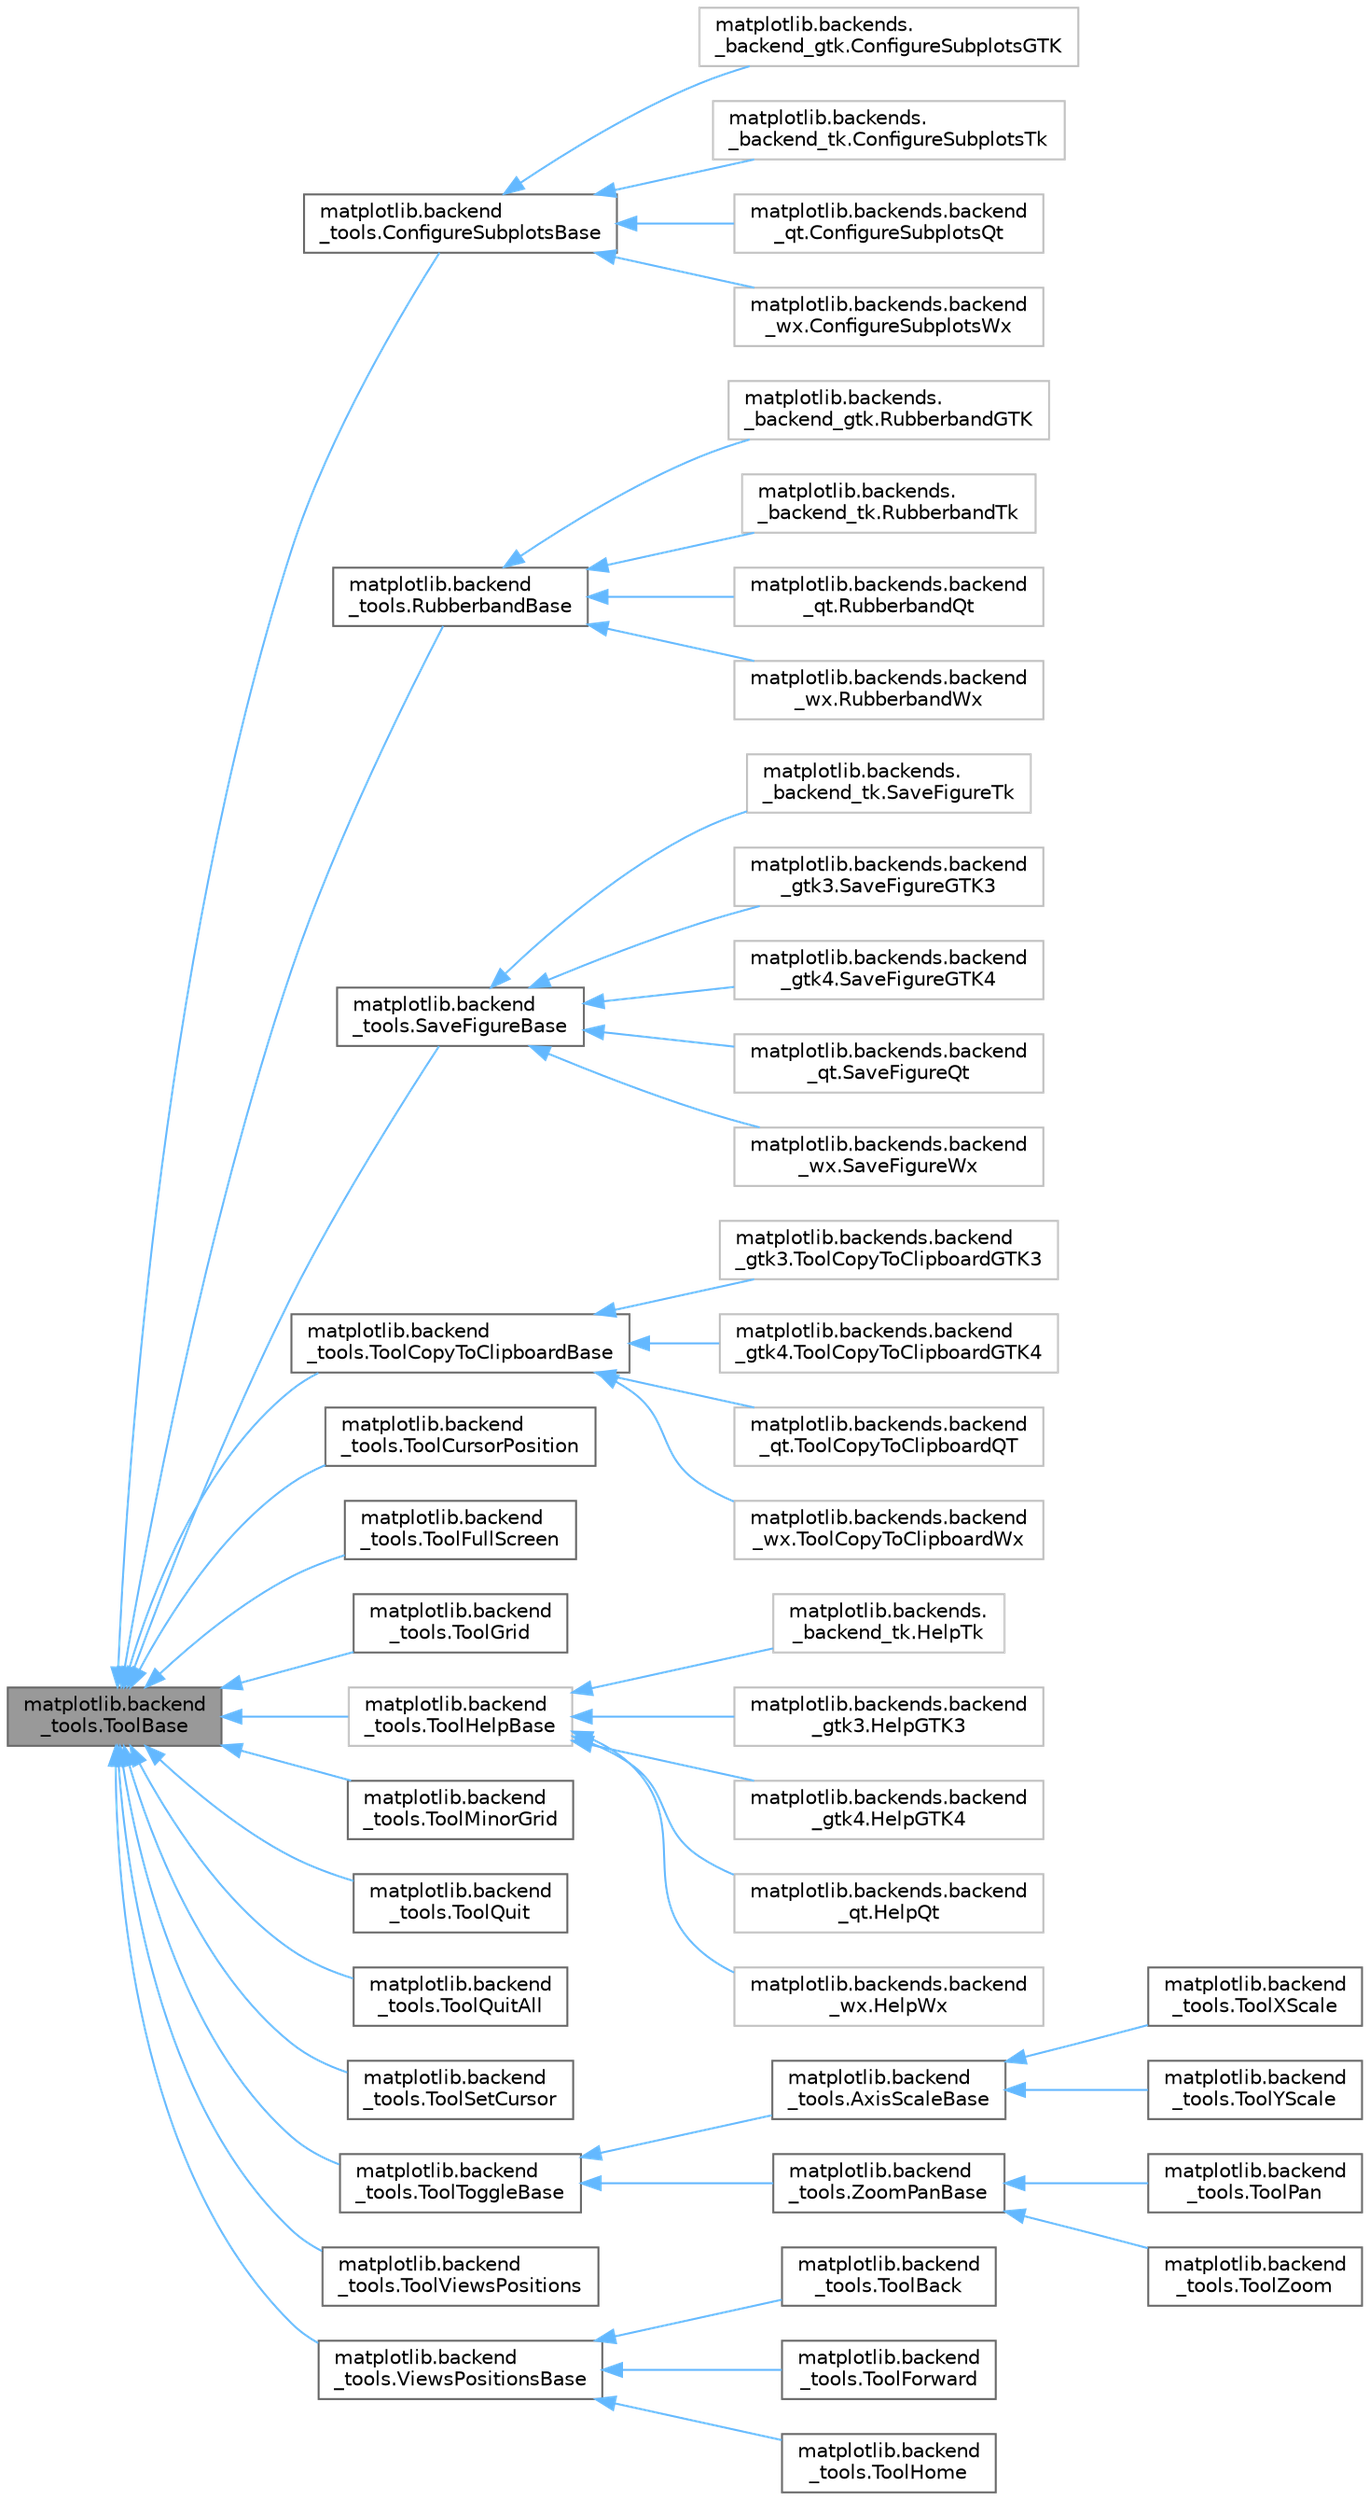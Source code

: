 digraph "matplotlib.backend_tools.ToolBase"
{
 // LATEX_PDF_SIZE
  bgcolor="transparent";
  edge [fontname=Helvetica,fontsize=10,labelfontname=Helvetica,labelfontsize=10];
  node [fontname=Helvetica,fontsize=10,shape=box,height=0.2,width=0.4];
  rankdir="LR";
  Node1 [id="Node000001",label="matplotlib.backend\l_tools.ToolBase",height=0.2,width=0.4,color="gray40", fillcolor="grey60", style="filled", fontcolor="black",tooltip=" "];
  Node1 -> Node2 [id="edge1_Node000001_Node000002",dir="back",color="steelblue1",style="solid",tooltip=" "];
  Node2 [id="Node000002",label="matplotlib.backend\l_tools.ConfigureSubplotsBase",height=0.2,width=0.4,color="gray40", fillcolor="white", style="filled",URL="$d5/d68/classmatplotlib_1_1backend__tools_1_1ConfigureSubplotsBase.html",tooltip=" "];
  Node2 -> Node3 [id="edge2_Node000002_Node000003",dir="back",color="steelblue1",style="solid",tooltip=" "];
  Node3 [id="Node000003",label="matplotlib.backends.\l_backend_gtk.ConfigureSubplotsGTK",height=0.2,width=0.4,color="grey75", fillcolor="white", style="filled",URL="$df/dd2/classmatplotlib_1_1backends_1_1__backend__gtk_1_1ConfigureSubplotsGTK.html",tooltip=" "];
  Node2 -> Node4 [id="edge3_Node000002_Node000004",dir="back",color="steelblue1",style="solid",tooltip=" "];
  Node4 [id="Node000004",label="matplotlib.backends.\l_backend_tk.ConfigureSubplotsTk",height=0.2,width=0.4,color="grey75", fillcolor="white", style="filled",URL="$d4/df9/classmatplotlib_1_1backends_1_1__backend__tk_1_1ConfigureSubplotsTk.html",tooltip=" "];
  Node2 -> Node5 [id="edge4_Node000002_Node000005",dir="back",color="steelblue1",style="solid",tooltip=" "];
  Node5 [id="Node000005",label="matplotlib.backends.backend\l_qt.ConfigureSubplotsQt",height=0.2,width=0.4,color="grey75", fillcolor="white", style="filled",URL="$df/d96/classmatplotlib_1_1backends_1_1backend__qt_1_1ConfigureSubplotsQt.html",tooltip=" "];
  Node2 -> Node6 [id="edge5_Node000002_Node000006",dir="back",color="steelblue1",style="solid",tooltip=" "];
  Node6 [id="Node000006",label="matplotlib.backends.backend\l_wx.ConfigureSubplotsWx",height=0.2,width=0.4,color="grey75", fillcolor="white", style="filled",URL="$d4/d05/classmatplotlib_1_1backends_1_1backend__wx_1_1ConfigureSubplotsWx.html",tooltip=" "];
  Node1 -> Node7 [id="edge6_Node000001_Node000007",dir="back",color="steelblue1",style="solid",tooltip=" "];
  Node7 [id="Node000007",label="matplotlib.backend\l_tools.RubberbandBase",height=0.2,width=0.4,color="gray40", fillcolor="white", style="filled",URL="$d5/d7c/classmatplotlib_1_1backend__tools_1_1RubberbandBase.html",tooltip=" "];
  Node7 -> Node8 [id="edge7_Node000007_Node000008",dir="back",color="steelblue1",style="solid",tooltip=" "];
  Node8 [id="Node000008",label="matplotlib.backends.\l_backend_gtk.RubberbandGTK",height=0.2,width=0.4,color="grey75", fillcolor="white", style="filled",URL="$d4/da3/classmatplotlib_1_1backends_1_1__backend__gtk_1_1RubberbandGTK.html",tooltip=" "];
  Node7 -> Node9 [id="edge8_Node000007_Node000009",dir="back",color="steelblue1",style="solid",tooltip=" "];
  Node9 [id="Node000009",label="matplotlib.backends.\l_backend_tk.RubberbandTk",height=0.2,width=0.4,color="grey75", fillcolor="white", style="filled",URL="$d4/d12/classmatplotlib_1_1backends_1_1__backend__tk_1_1RubberbandTk.html",tooltip=" "];
  Node7 -> Node10 [id="edge9_Node000007_Node000010",dir="back",color="steelblue1",style="solid",tooltip=" "];
  Node10 [id="Node000010",label="matplotlib.backends.backend\l_qt.RubberbandQt",height=0.2,width=0.4,color="grey75", fillcolor="white", style="filled",URL="$d1/d73/classmatplotlib_1_1backends_1_1backend__qt_1_1RubberbandQt.html",tooltip=" "];
  Node7 -> Node11 [id="edge10_Node000007_Node000011",dir="back",color="steelblue1",style="solid",tooltip=" "];
  Node11 [id="Node000011",label="matplotlib.backends.backend\l_wx.RubberbandWx",height=0.2,width=0.4,color="grey75", fillcolor="white", style="filled",URL="$d8/dc9/classmatplotlib_1_1backends_1_1backend__wx_1_1RubberbandWx.html",tooltip=" "];
  Node1 -> Node12 [id="edge11_Node000001_Node000012",dir="back",color="steelblue1",style="solid",tooltip=" "];
  Node12 [id="Node000012",label="matplotlib.backend\l_tools.SaveFigureBase",height=0.2,width=0.4,color="gray40", fillcolor="white", style="filled",URL="$d3/d12/classmatplotlib_1_1backend__tools_1_1SaveFigureBase.html",tooltip=" "];
  Node12 -> Node13 [id="edge12_Node000012_Node000013",dir="back",color="steelblue1",style="solid",tooltip=" "];
  Node13 [id="Node000013",label="matplotlib.backends.\l_backend_tk.SaveFigureTk",height=0.2,width=0.4,color="grey75", fillcolor="white", style="filled",URL="$d2/d6e/classmatplotlib_1_1backends_1_1__backend__tk_1_1SaveFigureTk.html",tooltip=" "];
  Node12 -> Node14 [id="edge13_Node000012_Node000014",dir="back",color="steelblue1",style="solid",tooltip=" "];
  Node14 [id="Node000014",label="matplotlib.backends.backend\l_gtk3.SaveFigureGTK3",height=0.2,width=0.4,color="grey75", fillcolor="white", style="filled",URL="$d5/ddc/classmatplotlib_1_1backends_1_1backend__gtk3_1_1SaveFigureGTK3.html",tooltip=" "];
  Node12 -> Node15 [id="edge14_Node000012_Node000015",dir="back",color="steelblue1",style="solid",tooltip=" "];
  Node15 [id="Node000015",label="matplotlib.backends.backend\l_gtk4.SaveFigureGTK4",height=0.2,width=0.4,color="grey75", fillcolor="white", style="filled",URL="$d4/da4/classmatplotlib_1_1backends_1_1backend__gtk4_1_1SaveFigureGTK4.html",tooltip=" "];
  Node12 -> Node16 [id="edge15_Node000012_Node000016",dir="back",color="steelblue1",style="solid",tooltip=" "];
  Node16 [id="Node000016",label="matplotlib.backends.backend\l_qt.SaveFigureQt",height=0.2,width=0.4,color="grey75", fillcolor="white", style="filled",URL="$d0/d18/classmatplotlib_1_1backends_1_1backend__qt_1_1SaveFigureQt.html",tooltip=" "];
  Node12 -> Node17 [id="edge16_Node000012_Node000017",dir="back",color="steelblue1",style="solid",tooltip=" "];
  Node17 [id="Node000017",label="matplotlib.backends.backend\l_wx.SaveFigureWx",height=0.2,width=0.4,color="grey75", fillcolor="white", style="filled",URL="$dc/d05/classmatplotlib_1_1backends_1_1backend__wx_1_1SaveFigureWx.html",tooltip=" "];
  Node1 -> Node18 [id="edge17_Node000001_Node000018",dir="back",color="steelblue1",style="solid",tooltip=" "];
  Node18 [id="Node000018",label="matplotlib.backend\l_tools.ToolCopyToClipboardBase",height=0.2,width=0.4,color="gray40", fillcolor="white", style="filled",URL="$d0/d69/classmatplotlib_1_1backend__tools_1_1ToolCopyToClipboardBase.html",tooltip=" "];
  Node18 -> Node19 [id="edge18_Node000018_Node000019",dir="back",color="steelblue1",style="solid",tooltip=" "];
  Node19 [id="Node000019",label="matplotlib.backends.backend\l_gtk3.ToolCopyToClipboardGTK3",height=0.2,width=0.4,color="grey75", fillcolor="white", style="filled",URL="$d9/d56/classmatplotlib_1_1backends_1_1backend__gtk3_1_1ToolCopyToClipboardGTK3.html",tooltip=" "];
  Node18 -> Node20 [id="edge19_Node000018_Node000020",dir="back",color="steelblue1",style="solid",tooltip=" "];
  Node20 [id="Node000020",label="matplotlib.backends.backend\l_gtk4.ToolCopyToClipboardGTK4",height=0.2,width=0.4,color="grey75", fillcolor="white", style="filled",URL="$db/d98/classmatplotlib_1_1backends_1_1backend__gtk4_1_1ToolCopyToClipboardGTK4.html",tooltip=" "];
  Node18 -> Node21 [id="edge20_Node000018_Node000021",dir="back",color="steelblue1",style="solid",tooltip=" "];
  Node21 [id="Node000021",label="matplotlib.backends.backend\l_qt.ToolCopyToClipboardQT",height=0.2,width=0.4,color="grey75", fillcolor="white", style="filled",URL="$d3/d3c/classmatplotlib_1_1backends_1_1backend__qt_1_1ToolCopyToClipboardQT.html",tooltip=" "];
  Node18 -> Node22 [id="edge21_Node000018_Node000022",dir="back",color="steelblue1",style="solid",tooltip=" "];
  Node22 [id="Node000022",label="matplotlib.backends.backend\l_wx.ToolCopyToClipboardWx",height=0.2,width=0.4,color="grey75", fillcolor="white", style="filled",URL="$d5/d40/classmatplotlib_1_1backends_1_1backend__wx_1_1ToolCopyToClipboardWx.html",tooltip=" "];
  Node1 -> Node23 [id="edge22_Node000001_Node000023",dir="back",color="steelblue1",style="solid",tooltip=" "];
  Node23 [id="Node000023",label="matplotlib.backend\l_tools.ToolCursorPosition",height=0.2,width=0.4,color="gray40", fillcolor="white", style="filled",URL="$d0/da4/classmatplotlib_1_1backend__tools_1_1ToolCursorPosition.html",tooltip=" "];
  Node1 -> Node24 [id="edge23_Node000001_Node000024",dir="back",color="steelblue1",style="solid",tooltip=" "];
  Node24 [id="Node000024",label="matplotlib.backend\l_tools.ToolFullScreen",height=0.2,width=0.4,color="gray40", fillcolor="white", style="filled",URL="$da/dcf/classmatplotlib_1_1backend__tools_1_1ToolFullScreen.html",tooltip=" "];
  Node1 -> Node25 [id="edge24_Node000001_Node000025",dir="back",color="steelblue1",style="solid",tooltip=" "];
  Node25 [id="Node000025",label="matplotlib.backend\l_tools.ToolGrid",height=0.2,width=0.4,color="gray40", fillcolor="white", style="filled",URL="$d7/db1/classmatplotlib_1_1backend__tools_1_1ToolGrid.html",tooltip=" "];
  Node1 -> Node26 [id="edge25_Node000001_Node000026",dir="back",color="steelblue1",style="solid",tooltip=" "];
  Node26 [id="Node000026",label="matplotlib.backend\l_tools.ToolHelpBase",height=0.2,width=0.4,color="grey75", fillcolor="white", style="filled",URL="$d1/dd9/classmatplotlib_1_1backend__tools_1_1ToolHelpBase.html",tooltip=" "];
  Node26 -> Node27 [id="edge26_Node000026_Node000027",dir="back",color="steelblue1",style="solid",tooltip=" "];
  Node27 [id="Node000027",label="matplotlib.backends.\l_backend_tk.HelpTk",height=0.2,width=0.4,color="grey75", fillcolor="white", style="filled",URL="$d3/daf/classmatplotlib_1_1backends_1_1__backend__tk_1_1HelpTk.html",tooltip=" "];
  Node26 -> Node28 [id="edge27_Node000026_Node000028",dir="back",color="steelblue1",style="solid",tooltip=" "];
  Node28 [id="Node000028",label="matplotlib.backends.backend\l_gtk3.HelpGTK3",height=0.2,width=0.4,color="grey75", fillcolor="white", style="filled",URL="$dd/d28/classmatplotlib_1_1backends_1_1backend__gtk3_1_1HelpGTK3.html",tooltip=" "];
  Node26 -> Node29 [id="edge28_Node000026_Node000029",dir="back",color="steelblue1",style="solid",tooltip=" "];
  Node29 [id="Node000029",label="matplotlib.backends.backend\l_gtk4.HelpGTK4",height=0.2,width=0.4,color="grey75", fillcolor="white", style="filled",URL="$d0/dc6/classmatplotlib_1_1backends_1_1backend__gtk4_1_1HelpGTK4.html",tooltip=" "];
  Node26 -> Node30 [id="edge29_Node000026_Node000030",dir="back",color="steelblue1",style="solid",tooltip=" "];
  Node30 [id="Node000030",label="matplotlib.backends.backend\l_qt.HelpQt",height=0.2,width=0.4,color="grey75", fillcolor="white", style="filled",URL="$d8/df8/classmatplotlib_1_1backends_1_1backend__qt_1_1HelpQt.html",tooltip=" "];
  Node26 -> Node31 [id="edge30_Node000026_Node000031",dir="back",color="steelblue1",style="solid",tooltip=" "];
  Node31 [id="Node000031",label="matplotlib.backends.backend\l_wx.HelpWx",height=0.2,width=0.4,color="grey75", fillcolor="white", style="filled",URL="$d9/d81/classmatplotlib_1_1backends_1_1backend__wx_1_1HelpWx.html",tooltip=" "];
  Node1 -> Node32 [id="edge31_Node000001_Node000032",dir="back",color="steelblue1",style="solid",tooltip=" "];
  Node32 [id="Node000032",label="matplotlib.backend\l_tools.ToolMinorGrid",height=0.2,width=0.4,color="gray40", fillcolor="white", style="filled",URL="$d8/d99/classmatplotlib_1_1backend__tools_1_1ToolMinorGrid.html",tooltip=" "];
  Node1 -> Node33 [id="edge32_Node000001_Node000033",dir="back",color="steelblue1",style="solid",tooltip=" "];
  Node33 [id="Node000033",label="matplotlib.backend\l_tools.ToolQuit",height=0.2,width=0.4,color="gray40", fillcolor="white", style="filled",URL="$db/d1d/classmatplotlib_1_1backend__tools_1_1ToolQuit.html",tooltip=" "];
  Node1 -> Node34 [id="edge33_Node000001_Node000034",dir="back",color="steelblue1",style="solid",tooltip=" "];
  Node34 [id="Node000034",label="matplotlib.backend\l_tools.ToolQuitAll",height=0.2,width=0.4,color="gray40", fillcolor="white", style="filled",URL="$d6/d59/classmatplotlib_1_1backend__tools_1_1ToolQuitAll.html",tooltip=" "];
  Node1 -> Node35 [id="edge34_Node000001_Node000035",dir="back",color="steelblue1",style="solid",tooltip=" "];
  Node35 [id="Node000035",label="matplotlib.backend\l_tools.ToolSetCursor",height=0.2,width=0.4,color="gray40", fillcolor="white", style="filled",URL="$dc/d76/classmatplotlib_1_1backend__tools_1_1ToolSetCursor.html",tooltip=" "];
  Node1 -> Node36 [id="edge35_Node000001_Node000036",dir="back",color="steelblue1",style="solid",tooltip=" "];
  Node36 [id="Node000036",label="matplotlib.backend\l_tools.ToolToggleBase",height=0.2,width=0.4,color="gray40", fillcolor="white", style="filled",URL="$d8/dfa/classmatplotlib_1_1backend__tools_1_1ToolToggleBase.html",tooltip=" "];
  Node36 -> Node37 [id="edge36_Node000036_Node000037",dir="back",color="steelblue1",style="solid",tooltip=" "];
  Node37 [id="Node000037",label="matplotlib.backend\l_tools.AxisScaleBase",height=0.2,width=0.4,color="gray40", fillcolor="white", style="filled",URL="$d8/d62/classmatplotlib_1_1backend__tools_1_1AxisScaleBase.html",tooltip=" "];
  Node37 -> Node38 [id="edge37_Node000037_Node000038",dir="back",color="steelblue1",style="solid",tooltip=" "];
  Node38 [id="Node000038",label="matplotlib.backend\l_tools.ToolXScale",height=0.2,width=0.4,color="gray40", fillcolor="white", style="filled",URL="$d7/de3/classmatplotlib_1_1backend__tools_1_1ToolXScale.html",tooltip=" "];
  Node37 -> Node39 [id="edge38_Node000037_Node000039",dir="back",color="steelblue1",style="solid",tooltip=" "];
  Node39 [id="Node000039",label="matplotlib.backend\l_tools.ToolYScale",height=0.2,width=0.4,color="gray40", fillcolor="white", style="filled",URL="$dd/d57/classmatplotlib_1_1backend__tools_1_1ToolYScale.html",tooltip=" "];
  Node36 -> Node40 [id="edge39_Node000036_Node000040",dir="back",color="steelblue1",style="solid",tooltip=" "];
  Node40 [id="Node000040",label="matplotlib.backend\l_tools.ZoomPanBase",height=0.2,width=0.4,color="gray40", fillcolor="white", style="filled",URL="$d0/da2/classmatplotlib_1_1backend__tools_1_1ZoomPanBase.html",tooltip=" "];
  Node40 -> Node41 [id="edge40_Node000040_Node000041",dir="back",color="steelblue1",style="solid",tooltip=" "];
  Node41 [id="Node000041",label="matplotlib.backend\l_tools.ToolPan",height=0.2,width=0.4,color="gray40", fillcolor="white", style="filled",URL="$d3/d17/classmatplotlib_1_1backend__tools_1_1ToolPan.html",tooltip=" "];
  Node40 -> Node42 [id="edge41_Node000040_Node000042",dir="back",color="steelblue1",style="solid",tooltip=" "];
  Node42 [id="Node000042",label="matplotlib.backend\l_tools.ToolZoom",height=0.2,width=0.4,color="gray40", fillcolor="white", style="filled",URL="$d0/d13/classmatplotlib_1_1backend__tools_1_1ToolZoom.html",tooltip=" "];
  Node1 -> Node43 [id="edge42_Node000001_Node000043",dir="back",color="steelblue1",style="solid",tooltip=" "];
  Node43 [id="Node000043",label="matplotlib.backend\l_tools.ToolViewsPositions",height=0.2,width=0.4,color="gray40", fillcolor="white", style="filled",URL="$df/d82/classmatplotlib_1_1backend__tools_1_1ToolViewsPositions.html",tooltip=" "];
  Node1 -> Node44 [id="edge43_Node000001_Node000044",dir="back",color="steelblue1",style="solid",tooltip=" "];
  Node44 [id="Node000044",label="matplotlib.backend\l_tools.ViewsPositionsBase",height=0.2,width=0.4,color="gray40", fillcolor="white", style="filled",URL="$dc/d49/classmatplotlib_1_1backend__tools_1_1ViewsPositionsBase.html",tooltip=" "];
  Node44 -> Node45 [id="edge44_Node000044_Node000045",dir="back",color="steelblue1",style="solid",tooltip=" "];
  Node45 [id="Node000045",label="matplotlib.backend\l_tools.ToolBack",height=0.2,width=0.4,color="gray40", fillcolor="white", style="filled",URL="$d7/dbb/classmatplotlib_1_1backend__tools_1_1ToolBack.html",tooltip=" "];
  Node44 -> Node46 [id="edge45_Node000044_Node000046",dir="back",color="steelblue1",style="solid",tooltip=" "];
  Node46 [id="Node000046",label="matplotlib.backend\l_tools.ToolForward",height=0.2,width=0.4,color="gray40", fillcolor="white", style="filled",URL="$dc/d25/classmatplotlib_1_1backend__tools_1_1ToolForward.html",tooltip=" "];
  Node44 -> Node47 [id="edge46_Node000044_Node000047",dir="back",color="steelblue1",style="solid",tooltip=" "];
  Node47 [id="Node000047",label="matplotlib.backend\l_tools.ToolHome",height=0.2,width=0.4,color="gray40", fillcolor="white", style="filled",URL="$d9/d00/classmatplotlib_1_1backend__tools_1_1ToolHome.html",tooltip=" "];
}
